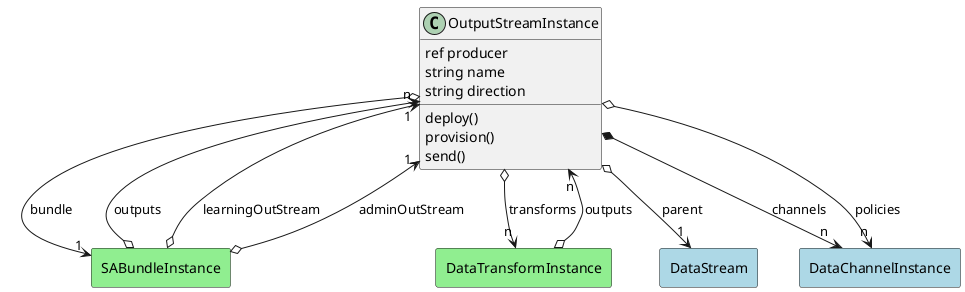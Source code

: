 @startuml

class "OutputStreamInstance" as Model {
 ref producer
 string name
 string direction

 deploy()
 provision()
 send()

}

rectangle "DataStream" as DataStream #lightblue {
}

Model o--> "1" DataStream : parent


rectangle "SABundleInstance" as SABundleInstance #lightblue {
}

Model o--> "1" SABundleInstance : bundle


rectangle "DataChannelInstance" as DataChannelInstance #lightblue {
}

Model *--> "n" DataChannelInstance : channels


rectangle "DataChannelInstance" as DataChannelInstance #lightblue {
}

Model o--> "n" DataChannelInstance : policies


rectangle "DataTransformInstance" as DataTransformInstance #lightblue {
}

Model o--> "n" DataTransformInstance : transforms




    rectangle "DataTransformInstance" as DataTransformInstance #lightgreen {
    }

        DataTransformInstance   o--> "n" Model : "outputs"

    rectangle "SABundleInstance" as SABundleInstance #lightgreen {
    }

        SABundleInstance   o--> "n" Model : "outputs"

    rectangle "SABundleInstance" as SABundleInstance #lightgreen {
    }

        SABundleInstance   o--> "1" Model : "learningOutStream"

    rectangle "SABundleInstance" as SABundleInstance #lightgreen {
    }

        SABundleInstance   o--> "1" Model : "adminOutStream"


@enduml
